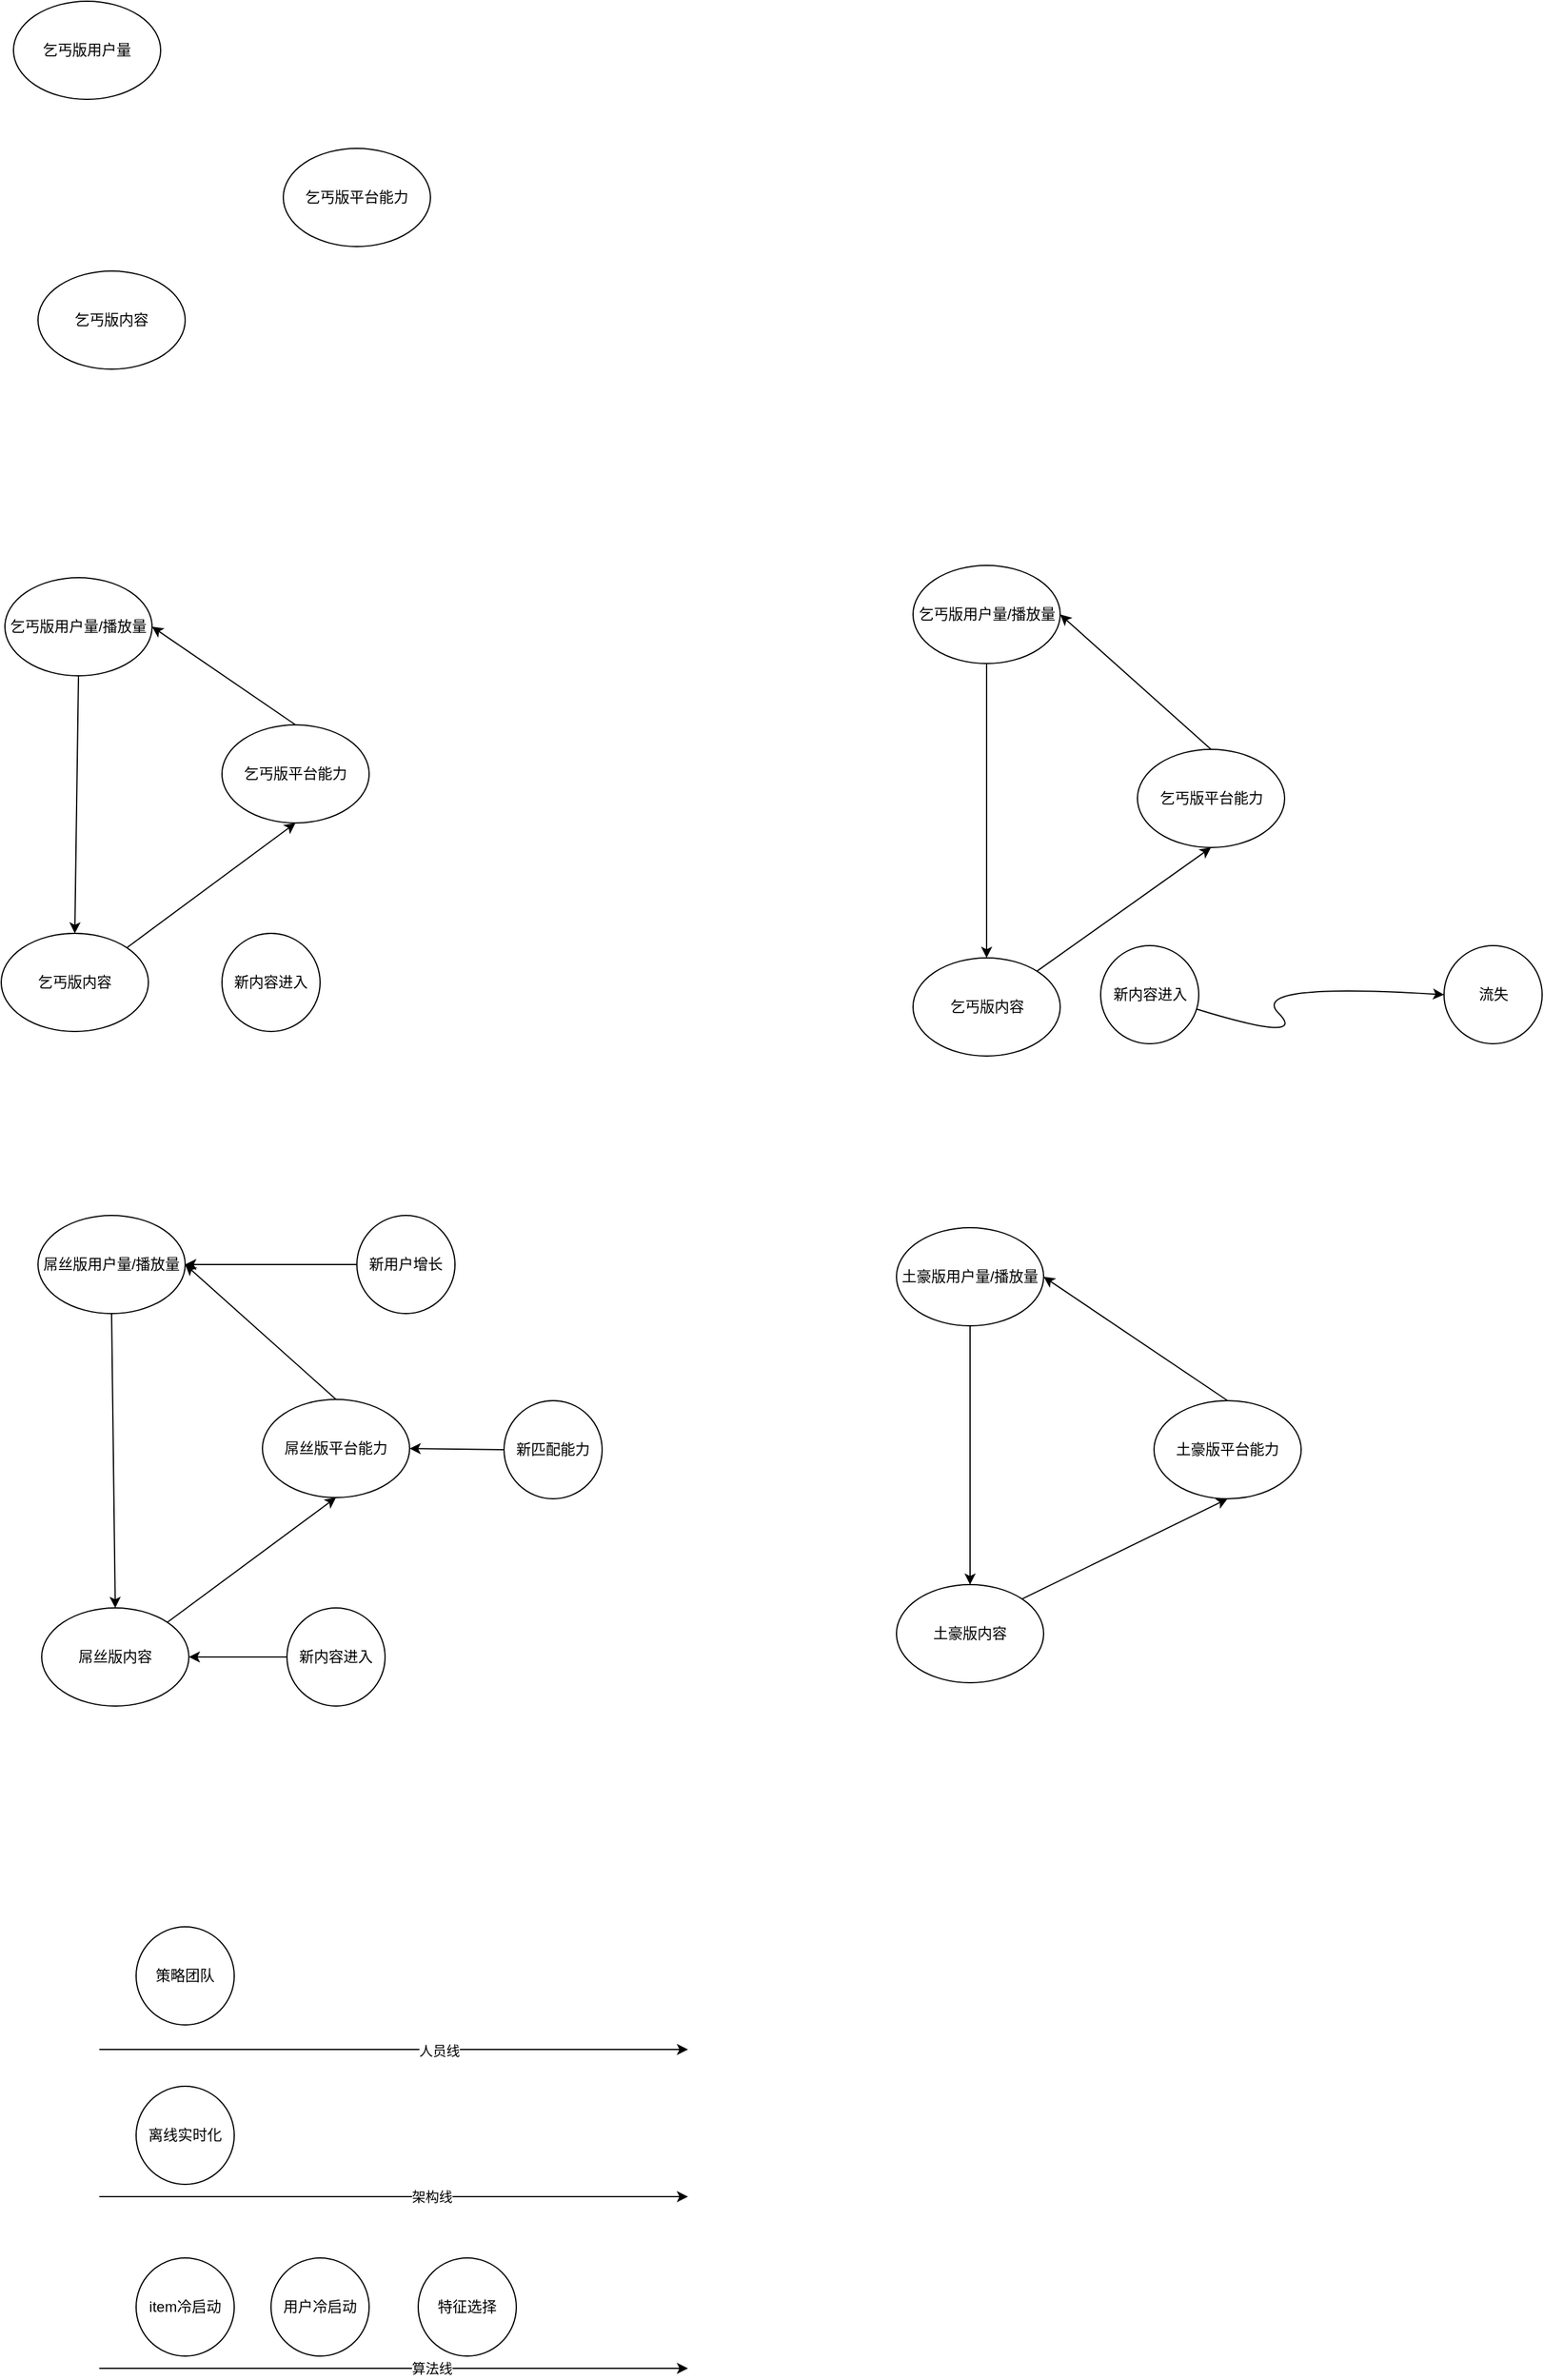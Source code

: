 <mxfile version="13.4.2" type="github">
  <diagram id="_YqfjPX831wR3p7C5Wxa" name="Page-1">
    <mxGraphModel dx="1038" dy="548" grid="1" gridSize="10" guides="1" tooltips="1" connect="1" arrows="1" fold="1" page="1" pageScale="1" pageWidth="827" pageHeight="1169" math="0" shadow="0">
      <root>
        <mxCell id="0" />
        <mxCell id="1" parent="0" />
        <mxCell id="_Y_TxBpE-vYmDx0YHJRh-1" value="乞丐版内容" style="ellipse;whiteSpace=wrap;html=1;" parent="1" vertex="1">
          <mxGeometry x="230" y="450" width="120" height="80" as="geometry" />
        </mxCell>
        <mxCell id="_Y_TxBpE-vYmDx0YHJRh-2" value="乞丐版平台能力" style="ellipse;whiteSpace=wrap;html=1;" parent="1" vertex="1">
          <mxGeometry x="430" y="350" width="120" height="80" as="geometry" />
        </mxCell>
        <mxCell id="_Y_TxBpE-vYmDx0YHJRh-3" value="乞丐版用户量" style="ellipse;whiteSpace=wrap;html=1;" parent="1" vertex="1">
          <mxGeometry x="210" y="230" width="120" height="80" as="geometry" />
        </mxCell>
        <mxCell id="_Y_TxBpE-vYmDx0YHJRh-4" value="乞丐版内容" style="ellipse;whiteSpace=wrap;html=1;" parent="1" vertex="1">
          <mxGeometry x="200" y="990" width="120" height="80" as="geometry" />
        </mxCell>
        <mxCell id="_Y_TxBpE-vYmDx0YHJRh-5" value="乞丐版平台能力" style="ellipse;whiteSpace=wrap;html=1;" parent="1" vertex="1">
          <mxGeometry x="380" y="820" width="120" height="80" as="geometry" />
        </mxCell>
        <mxCell id="_Y_TxBpE-vYmDx0YHJRh-6" value="乞丐版用户量/播放量" style="ellipse;whiteSpace=wrap;html=1;" parent="1" vertex="1">
          <mxGeometry x="203" y="700" width="120" height="80" as="geometry" />
        </mxCell>
        <mxCell id="_Y_TxBpE-vYmDx0YHJRh-7" value="新内容进入" style="ellipse;whiteSpace=wrap;html=1;aspect=fixed;" parent="1" vertex="1">
          <mxGeometry x="380" y="990" width="80" height="80" as="geometry" />
        </mxCell>
        <mxCell id="_Y_TxBpE-vYmDx0YHJRh-8" value="乞丐版内容" style="ellipse;whiteSpace=wrap;html=1;" parent="1" vertex="1">
          <mxGeometry x="943.5" y="1010" width="120" height="80" as="geometry" />
        </mxCell>
        <mxCell id="_Y_TxBpE-vYmDx0YHJRh-9" value="乞丐版平台能力" style="ellipse;whiteSpace=wrap;html=1;" parent="1" vertex="1">
          <mxGeometry x="1126.5" y="840" width="120" height="80" as="geometry" />
        </mxCell>
        <mxCell id="_Y_TxBpE-vYmDx0YHJRh-10" value="乞丐版用户量/播放量" style="ellipse;whiteSpace=wrap;html=1;" parent="1" vertex="1">
          <mxGeometry x="943.5" y="690" width="120" height="80" as="geometry" />
        </mxCell>
        <mxCell id="_Y_TxBpE-vYmDx0YHJRh-11" value="新内容进入" style="ellipse;whiteSpace=wrap;html=1;aspect=fixed;" parent="1" vertex="1">
          <mxGeometry x="1096.5" y="1000" width="80" height="80" as="geometry" />
        </mxCell>
        <mxCell id="_Y_TxBpE-vYmDx0YHJRh-12" value="" style="curved=1;endArrow=classic;html=1;entryX=0;entryY=0.5;entryDx=0;entryDy=0;" parent="1" source="_Y_TxBpE-vYmDx0YHJRh-11" target="_Y_TxBpE-vYmDx0YHJRh-13" edge="1">
          <mxGeometry width="50" height="50" relative="1" as="geometry">
            <mxPoint x="1216.5" y="1080" as="sourcePoint" />
            <mxPoint x="1366.5" y="1080" as="targetPoint" />
            <Array as="points">
              <mxPoint x="1266.5" y="1080" />
              <mxPoint x="1216.5" y="1030" />
            </Array>
          </mxGeometry>
        </mxCell>
        <mxCell id="_Y_TxBpE-vYmDx0YHJRh-13" value="流失" style="ellipse;whiteSpace=wrap;html=1;aspect=fixed;" parent="1" vertex="1">
          <mxGeometry x="1376.5" y="1000" width="80" height="80" as="geometry" />
        </mxCell>
        <mxCell id="_Y_TxBpE-vYmDx0YHJRh-14" value="屌丝版内容" style="ellipse;whiteSpace=wrap;html=1;" parent="1" vertex="1">
          <mxGeometry x="233" y="1540" width="120" height="80" as="geometry" />
        </mxCell>
        <mxCell id="_Y_TxBpE-vYmDx0YHJRh-15" value="屌丝版平台能力" style="ellipse;whiteSpace=wrap;html=1;" parent="1" vertex="1">
          <mxGeometry x="413" y="1370" width="120" height="80" as="geometry" />
        </mxCell>
        <mxCell id="_Y_TxBpE-vYmDx0YHJRh-16" value="屌丝版用户量/播放量" style="ellipse;whiteSpace=wrap;html=1;" parent="1" vertex="1">
          <mxGeometry x="230" y="1220" width="120" height="80" as="geometry" />
        </mxCell>
        <mxCell id="_Y_TxBpE-vYmDx0YHJRh-17" value="新内容进入" style="ellipse;whiteSpace=wrap;html=1;aspect=fixed;" parent="1" vertex="1">
          <mxGeometry x="433" y="1540" width="80" height="80" as="geometry" />
        </mxCell>
        <mxCell id="_Y_TxBpE-vYmDx0YHJRh-21" value="土豪版用户量/播放量" style="ellipse;whiteSpace=wrap;html=1;" parent="1" vertex="1">
          <mxGeometry x="930" y="1230" width="120" height="80" as="geometry" />
        </mxCell>
        <mxCell id="_Y_TxBpE-vYmDx0YHJRh-22" value="土豪版平台能力" style="ellipse;whiteSpace=wrap;html=1;" parent="1" vertex="1">
          <mxGeometry x="1140" y="1371" width="120" height="80" as="geometry" />
        </mxCell>
        <mxCell id="_Y_TxBpE-vYmDx0YHJRh-23" value="土豪版内容" style="ellipse;whiteSpace=wrap;html=1;" parent="1" vertex="1">
          <mxGeometry x="930" y="1521" width="120" height="80" as="geometry" />
        </mxCell>
        <mxCell id="_Y_TxBpE-vYmDx0YHJRh-24" value="" style="endArrow=classic;html=1;entryX=0.5;entryY=0;entryDx=0;entryDy=0;exitX=0.5;exitY=1;exitDx=0;exitDy=0;" parent="1" source="_Y_TxBpE-vYmDx0YHJRh-6" target="_Y_TxBpE-vYmDx0YHJRh-4" edge="1">
          <mxGeometry width="50" height="50" relative="1" as="geometry">
            <mxPoint x="230" y="900" as="sourcePoint" />
            <mxPoint x="280" y="850" as="targetPoint" />
          </mxGeometry>
        </mxCell>
        <mxCell id="_Y_TxBpE-vYmDx0YHJRh-25" value="" style="endArrow=classic;html=1;entryX=1;entryY=0.5;entryDx=0;entryDy=0;exitX=0.5;exitY=0;exitDx=0;exitDy=0;" parent="1" source="_Y_TxBpE-vYmDx0YHJRh-5" target="_Y_TxBpE-vYmDx0YHJRh-6" edge="1">
          <mxGeometry width="50" height="50" relative="1" as="geometry">
            <mxPoint x="320" y="940" as="sourcePoint" />
            <mxPoint x="370" y="890" as="targetPoint" />
          </mxGeometry>
        </mxCell>
        <mxCell id="_Y_TxBpE-vYmDx0YHJRh-26" value="" style="endArrow=classic;html=1;entryX=0.5;entryY=1;entryDx=0;entryDy=0;exitX=1;exitY=0;exitDx=0;exitDy=0;" parent="1" source="_Y_TxBpE-vYmDx0YHJRh-4" target="_Y_TxBpE-vYmDx0YHJRh-5" edge="1">
          <mxGeometry width="50" height="50" relative="1" as="geometry">
            <mxPoint x="310" y="900" as="sourcePoint" />
            <mxPoint x="227.574" y="1011.716" as="targetPoint" />
          </mxGeometry>
        </mxCell>
        <mxCell id="_Y_TxBpE-vYmDx0YHJRh-27" value="" style="endArrow=classic;html=1;entryX=0.5;entryY=1;entryDx=0;entryDy=0;" parent="1" source="_Y_TxBpE-vYmDx0YHJRh-8" target="_Y_TxBpE-vYmDx0YHJRh-9" edge="1">
          <mxGeometry width="50" height="50" relative="1" as="geometry">
            <mxPoint x="548.926" y="1031.716" as="sourcePoint" />
            <mxPoint x="686.5" y="930" as="targetPoint" />
          </mxGeometry>
        </mxCell>
        <mxCell id="_Y_TxBpE-vYmDx0YHJRh-28" value="" style="endArrow=classic;html=1;entryX=1;entryY=0.5;entryDx=0;entryDy=0;exitX=0.5;exitY=0;exitDx=0;exitDy=0;" parent="1" source="_Y_TxBpE-vYmDx0YHJRh-9" target="_Y_TxBpE-vYmDx0YHJRh-10" edge="1">
          <mxGeometry width="50" height="50" relative="1" as="geometry">
            <mxPoint x="548.926" y="1031.716" as="sourcePoint" />
            <mxPoint x="686.5" y="930" as="targetPoint" />
          </mxGeometry>
        </mxCell>
        <mxCell id="_Y_TxBpE-vYmDx0YHJRh-29" value="" style="endArrow=classic;html=1;entryX=0.5;entryY=0;entryDx=0;entryDy=0;exitX=0.5;exitY=1;exitDx=0;exitDy=0;" parent="1" source="_Y_TxBpE-vYmDx0YHJRh-10" target="_Y_TxBpE-vYmDx0YHJRh-8" edge="1">
          <mxGeometry width="50" height="50" relative="1" as="geometry">
            <mxPoint x="509.5" y="810" as="sourcePoint" />
            <mxPoint x="506.5" y="1020" as="targetPoint" />
          </mxGeometry>
        </mxCell>
        <mxCell id="_Y_TxBpE-vYmDx0YHJRh-30" value="" style="endArrow=classic;html=1;entryX=0.5;entryY=1;entryDx=0;entryDy=0;exitX=1;exitY=0;exitDx=0;exitDy=0;" parent="1" source="_Y_TxBpE-vYmDx0YHJRh-14" target="_Y_TxBpE-vYmDx0YHJRh-15" edge="1">
          <mxGeometry width="50" height="50" relative="1" as="geometry">
            <mxPoint x="340" y="1490" as="sourcePoint" />
            <mxPoint x="390" y="1440" as="targetPoint" />
          </mxGeometry>
        </mxCell>
        <mxCell id="_Y_TxBpE-vYmDx0YHJRh-32" value="" style="endArrow=classic;html=1;entryX=1;entryY=0.5;entryDx=0;entryDy=0;exitX=0.5;exitY=0;exitDx=0;exitDy=0;" parent="1" source="_Y_TxBpE-vYmDx0YHJRh-15" target="_Y_TxBpE-vYmDx0YHJRh-16" edge="1">
          <mxGeometry width="50" height="50" relative="1" as="geometry">
            <mxPoint x="345.426" y="1561.716" as="sourcePoint" />
            <mxPoint x="483" y="1460" as="targetPoint" />
          </mxGeometry>
        </mxCell>
        <mxCell id="_Y_TxBpE-vYmDx0YHJRh-33" value="" style="endArrow=classic;html=1;entryX=0.5;entryY=0;entryDx=0;entryDy=0;exitX=0.5;exitY=1;exitDx=0;exitDy=0;" parent="1" source="_Y_TxBpE-vYmDx0YHJRh-16" target="_Y_TxBpE-vYmDx0YHJRh-14" edge="1">
          <mxGeometry width="50" height="50" relative="1" as="geometry">
            <mxPoint x="213" y="1300" as="sourcePoint" />
            <mxPoint x="210" y="1510" as="targetPoint" />
          </mxGeometry>
        </mxCell>
        <mxCell id="_Y_TxBpE-vYmDx0YHJRh-34" value="" style="endArrow=classic;html=1;entryX=0.5;entryY=1;entryDx=0;entryDy=0;exitX=1;exitY=0;exitDx=0;exitDy=0;" parent="1" source="_Y_TxBpE-vYmDx0YHJRh-23" target="_Y_TxBpE-vYmDx0YHJRh-22" edge="1">
          <mxGeometry width="50" height="50" relative="1" as="geometry">
            <mxPoint x="820" y="1551" as="sourcePoint" />
            <mxPoint x="960" y="1431" as="targetPoint" />
          </mxGeometry>
        </mxCell>
        <mxCell id="_Y_TxBpE-vYmDx0YHJRh-35" value="" style="endArrow=classic;html=1;entryX=1;entryY=0.5;entryDx=0;entryDy=0;exitX=0.5;exitY=0;exitDx=0;exitDy=0;" parent="1" source="_Y_TxBpE-vYmDx0YHJRh-22" target="_Y_TxBpE-vYmDx0YHJRh-21" edge="1">
          <mxGeometry width="50" height="50" relative="1" as="geometry">
            <mxPoint x="1023" y="1446" as="sourcePoint" />
            <mxPoint x="900" y="1336" as="targetPoint" />
          </mxGeometry>
        </mxCell>
        <mxCell id="_Y_TxBpE-vYmDx0YHJRh-36" value="" style="endArrow=classic;html=1;entryX=0.5;entryY=0;entryDx=0;entryDy=0;exitX=0.5;exitY=1;exitDx=0;exitDy=0;" parent="1" source="_Y_TxBpE-vYmDx0YHJRh-21" target="_Y_TxBpE-vYmDx0YHJRh-23" edge="1">
          <mxGeometry width="50" height="50" relative="1" as="geometry">
            <mxPoint x="880" y="1321" as="sourcePoint" />
            <mxPoint x="213" y="1531" as="targetPoint" />
          </mxGeometry>
        </mxCell>
        <mxCell id="_Y_TxBpE-vYmDx0YHJRh-38" value="" style="endArrow=classic;html=1;entryX=1;entryY=0.5;entryDx=0;entryDy=0;exitX=0;exitY=0.5;exitDx=0;exitDy=0;" parent="1" source="_Y_TxBpE-vYmDx0YHJRh-17" target="_Y_TxBpE-vYmDx0YHJRh-14" edge="1">
          <mxGeometry width="50" height="50" relative="1" as="geometry">
            <mxPoint x="410" y="1720" as="sourcePoint" />
            <mxPoint x="460" y="1670" as="targetPoint" />
          </mxGeometry>
        </mxCell>
        <mxCell id="_Y_TxBpE-vYmDx0YHJRh-39" value="新匹配能力" style="ellipse;whiteSpace=wrap;html=1;aspect=fixed;" parent="1" vertex="1">
          <mxGeometry x="610" y="1371" width="80" height="80" as="geometry" />
        </mxCell>
        <mxCell id="_Y_TxBpE-vYmDx0YHJRh-40" value="" style="endArrow=classic;html=1;entryX=1;entryY=0.5;entryDx=0;entryDy=0;exitX=0;exitY=0.5;exitDx=0;exitDy=0;" parent="1" source="_Y_TxBpE-vYmDx0YHJRh-39" target="_Y_TxBpE-vYmDx0YHJRh-15" edge="1">
          <mxGeometry width="50" height="50" relative="1" as="geometry">
            <mxPoint x="443" y="1590" as="sourcePoint" />
            <mxPoint x="363" y="1590" as="targetPoint" />
          </mxGeometry>
        </mxCell>
        <mxCell id="_Y_TxBpE-vYmDx0YHJRh-41" value="新用户增长" style="ellipse;whiteSpace=wrap;html=1;aspect=fixed;" parent="1" vertex="1">
          <mxGeometry x="490" y="1220" width="80" height="80" as="geometry" />
        </mxCell>
        <mxCell id="_Y_TxBpE-vYmDx0YHJRh-42" value="" style="endArrow=classic;html=1;entryX=1;entryY=0.5;entryDx=0;entryDy=0;exitX=0;exitY=0.5;exitDx=0;exitDy=0;" parent="1" source="_Y_TxBpE-vYmDx0YHJRh-41" target="_Y_TxBpE-vYmDx0YHJRh-16" edge="1">
          <mxGeometry width="50" height="50" relative="1" as="geometry">
            <mxPoint x="620" y="1421" as="sourcePoint" />
            <mxPoint x="543" y="1420" as="targetPoint" />
          </mxGeometry>
        </mxCell>
        <mxCell id="GnxOr5zdsawewWnfqmuB-1" value="策略团队" style="ellipse;whiteSpace=wrap;html=1;aspect=fixed;" vertex="1" parent="1">
          <mxGeometry x="310" y="1800" width="80" height="80" as="geometry" />
        </mxCell>
        <mxCell id="GnxOr5zdsawewWnfqmuB-2" value="" style="endArrow=classic;html=1;" edge="1" parent="1">
          <mxGeometry width="50" height="50" relative="1" as="geometry">
            <mxPoint x="280" y="1900" as="sourcePoint" />
            <mxPoint x="760" y="1900" as="targetPoint" />
          </mxGeometry>
        </mxCell>
        <mxCell id="GnxOr5zdsawewWnfqmuB-7" value="人员线" style="edgeLabel;html=1;align=center;verticalAlign=middle;resizable=0;points=[];" vertex="1" connectable="0" parent="GnxOr5zdsawewWnfqmuB-2">
          <mxGeometry x="0.155" y="-1" relative="1" as="geometry">
            <mxPoint as="offset" />
          </mxGeometry>
        </mxCell>
        <mxCell id="GnxOr5zdsawewWnfqmuB-3" value="" style="endArrow=classic;html=1;" edge="1" parent="1">
          <mxGeometry width="50" height="50" relative="1" as="geometry">
            <mxPoint x="280" y="2020" as="sourcePoint" />
            <mxPoint x="760" y="2020" as="targetPoint" />
          </mxGeometry>
        </mxCell>
        <mxCell id="GnxOr5zdsawewWnfqmuB-5" value="架构线" style="edgeLabel;html=1;align=center;verticalAlign=middle;resizable=0;points=[];" vertex="1" connectable="0" parent="GnxOr5zdsawewWnfqmuB-3">
          <mxGeometry x="0.13" relative="1" as="geometry">
            <mxPoint as="offset" />
          </mxGeometry>
        </mxCell>
        <mxCell id="GnxOr5zdsawewWnfqmuB-4" value="离线实时化" style="ellipse;whiteSpace=wrap;html=1;aspect=fixed;" vertex="1" parent="1">
          <mxGeometry x="310" y="1930" width="80" height="80" as="geometry" />
        </mxCell>
        <mxCell id="GnxOr5zdsawewWnfqmuB-8" value="" style="endArrow=classic;html=1;" edge="1" parent="1">
          <mxGeometry width="50" height="50" relative="1" as="geometry">
            <mxPoint x="280" y="2160" as="sourcePoint" />
            <mxPoint x="760" y="2160" as="targetPoint" />
          </mxGeometry>
        </mxCell>
        <mxCell id="GnxOr5zdsawewWnfqmuB-9" value="算法线" style="edgeLabel;html=1;align=center;verticalAlign=middle;resizable=0;points=[];" vertex="1" connectable="0" parent="GnxOr5zdsawewWnfqmuB-8">
          <mxGeometry x="0.13" relative="1" as="geometry">
            <mxPoint as="offset" />
          </mxGeometry>
        </mxCell>
        <mxCell id="GnxOr5zdsawewWnfqmuB-10" value="item冷启动" style="ellipse;whiteSpace=wrap;html=1;aspect=fixed;" vertex="1" parent="1">
          <mxGeometry x="310" y="2070" width="80" height="80" as="geometry" />
        </mxCell>
        <mxCell id="GnxOr5zdsawewWnfqmuB-11" value="用户冷启动" style="ellipse;whiteSpace=wrap;html=1;aspect=fixed;" vertex="1" parent="1">
          <mxGeometry x="420" y="2070" width="80" height="80" as="geometry" />
        </mxCell>
        <mxCell id="GnxOr5zdsawewWnfqmuB-12" value="特征选择" style="ellipse;whiteSpace=wrap;html=1;aspect=fixed;" vertex="1" parent="1">
          <mxGeometry x="540" y="2070" width="80" height="80" as="geometry" />
        </mxCell>
      </root>
    </mxGraphModel>
  </diagram>
</mxfile>
